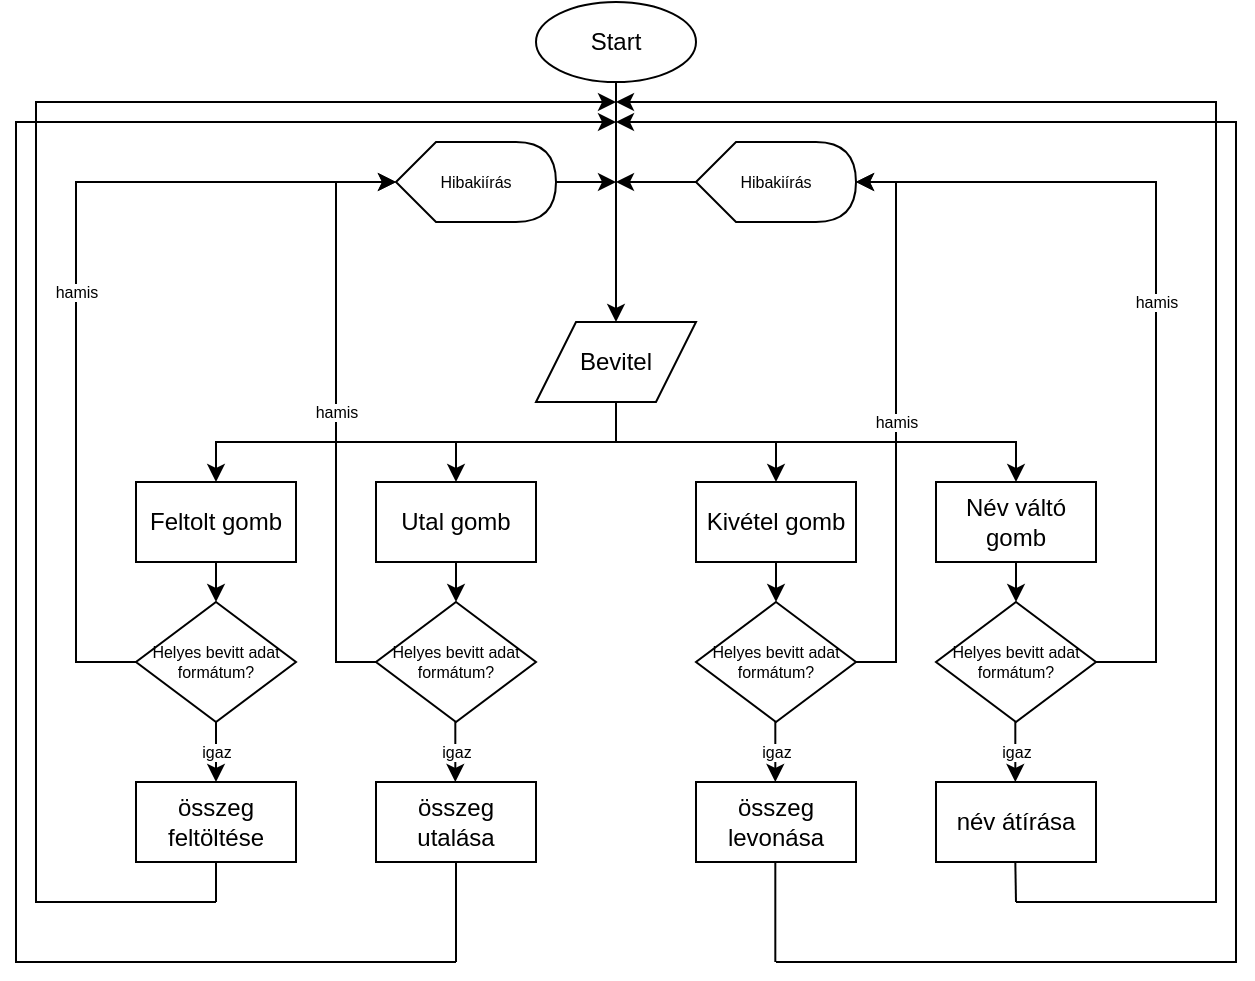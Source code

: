 <mxfile version="14.6.10" type="github">
  <diagram id="vDbKGLo74CbLBVvl6B0E" name="Page-1">
    <mxGraphModel dx="981" dy="526" grid="1" gridSize="10" guides="1" tooltips="1" connect="1" arrows="1" fold="1" page="1" pageScale="1" pageWidth="827" pageHeight="1169" math="0" shadow="0">
      <root>
        <mxCell id="0" />
        <mxCell id="1" parent="0" />
        <mxCell id="kTIKzRX_B3F1nx6rXP76-1" value="Helyes bevitt adat formátum?" style="rhombus;whiteSpace=wrap;html=1;fontSize=8;" vertex="1" parent="1">
          <mxGeometry x="160" y="340" width="80" height="60" as="geometry" />
        </mxCell>
        <mxCell id="kTIKzRX_B3F1nx6rXP76-2" value="Start" style="ellipse;whiteSpace=wrap;html=1;" vertex="1" parent="1">
          <mxGeometry x="360" y="40" width="80" height="40" as="geometry" />
        </mxCell>
        <mxCell id="kTIKzRX_B3F1nx6rXP76-3" value="Bevitel" style="shape=parallelogram;perimeter=parallelogramPerimeter;whiteSpace=wrap;html=1;fixedSize=1;" vertex="1" parent="1">
          <mxGeometry x="360" y="200" width="80" height="40" as="geometry" />
        </mxCell>
        <mxCell id="kTIKzRX_B3F1nx6rXP76-4" value="" style="edgeStyle=elbowEdgeStyle;elbow=vertical;endArrow=classic;html=1;rounded=0;exitX=0.5;exitY=1;exitDx=0;exitDy=0;" edge="1" parent="1" source="kTIKzRX_B3F1nx6rXP76-2" target="kTIKzRX_B3F1nx6rXP76-3">
          <mxGeometry width="50" height="50" relative="1" as="geometry">
            <mxPoint x="390" y="300" as="sourcePoint" />
            <mxPoint x="400" y="100" as="targetPoint" />
          </mxGeometry>
        </mxCell>
        <mxCell id="kTIKzRX_B3F1nx6rXP76-5" value="" style="edgeStyle=elbowEdgeStyle;elbow=vertical;endArrow=classic;html=1;rounded=0;" edge="1" parent="1" source="kTIKzRX_B3F1nx6rXP76-3">
          <mxGeometry width="50" height="50" relative="1" as="geometry">
            <mxPoint x="390" y="400" as="sourcePoint" />
            <mxPoint x="480" y="280" as="targetPoint" />
          </mxGeometry>
        </mxCell>
        <mxCell id="kTIKzRX_B3F1nx6rXP76-6" value="" style="edgeStyle=elbowEdgeStyle;elbow=vertical;endArrow=classic;html=1;rounded=0;exitX=0.5;exitY=1;exitDx=0;exitDy=0;" edge="1" parent="1" source="kTIKzRX_B3F1nx6rXP76-3">
          <mxGeometry width="50" height="50" relative="1" as="geometry">
            <mxPoint x="390" y="400" as="sourcePoint" />
            <mxPoint x="320" y="280" as="targetPoint" />
          </mxGeometry>
        </mxCell>
        <mxCell id="kTIKzRX_B3F1nx6rXP76-7" value="" style="edgeStyle=elbowEdgeStyle;elbow=vertical;endArrow=classic;html=1;rounded=0;" edge="1" parent="1">
          <mxGeometry width="50" height="50" relative="1" as="geometry">
            <mxPoint x="400" y="240" as="sourcePoint" />
            <mxPoint x="600" y="280" as="targetPoint" />
          </mxGeometry>
        </mxCell>
        <mxCell id="kTIKzRX_B3F1nx6rXP76-8" value="" style="edgeStyle=elbowEdgeStyle;elbow=vertical;endArrow=classic;html=1;rounded=0;exitX=0.5;exitY=1;exitDx=0;exitDy=0;" edge="1" parent="1" source="kTIKzRX_B3F1nx6rXP76-3">
          <mxGeometry width="50" height="50" relative="1" as="geometry">
            <mxPoint x="390" y="400" as="sourcePoint" />
            <mxPoint x="200" y="280" as="targetPoint" />
          </mxGeometry>
        </mxCell>
        <mxCell id="kTIKzRX_B3F1nx6rXP76-9" value="Feltolt gomb" style="rounded=0;whiteSpace=wrap;html=1;" vertex="1" parent="1">
          <mxGeometry x="160" y="280" width="80" height="40" as="geometry" />
        </mxCell>
        <mxCell id="kTIKzRX_B3F1nx6rXP76-10" value="Utal gomb" style="rounded=0;whiteSpace=wrap;html=1;" vertex="1" parent="1">
          <mxGeometry x="280" y="280" width="80" height="40" as="geometry" />
        </mxCell>
        <mxCell id="kTIKzRX_B3F1nx6rXP76-11" value="Kivétel gomb" style="rounded=0;whiteSpace=wrap;html=1;" vertex="1" parent="1">
          <mxGeometry x="440" y="280" width="80" height="40" as="geometry" />
        </mxCell>
        <mxCell id="kTIKzRX_B3F1nx6rXP76-12" value="Név váltó gomb" style="rounded=0;whiteSpace=wrap;html=1;" vertex="1" parent="1">
          <mxGeometry x="560" y="280" width="80" height="40" as="geometry" />
        </mxCell>
        <mxCell id="kTIKzRX_B3F1nx6rXP76-13" value="Helyes bevitt adat formátum?" style="rhombus;whiteSpace=wrap;html=1;fontSize=8;" vertex="1" parent="1">
          <mxGeometry x="280" y="340" width="80" height="60" as="geometry" />
        </mxCell>
        <mxCell id="kTIKzRX_B3F1nx6rXP76-14" value="Helyes bevitt adat formátum?" style="rhombus;whiteSpace=wrap;html=1;fontSize=8;" vertex="1" parent="1">
          <mxGeometry x="440" y="340" width="80" height="60" as="geometry" />
        </mxCell>
        <mxCell id="kTIKzRX_B3F1nx6rXP76-15" value="Helyes bevitt adat formátum?" style="rhombus;whiteSpace=wrap;html=1;fontSize=8;" vertex="1" parent="1">
          <mxGeometry x="560" y="340" width="80" height="60" as="geometry" />
        </mxCell>
        <mxCell id="kTIKzRX_B3F1nx6rXP76-16" value="" style="edgeStyle=elbowEdgeStyle;elbow=vertical;endArrow=classic;html=1;rounded=0;fontSize=8;entryX=0.5;entryY=0;entryDx=0;entryDy=0;" edge="1" parent="1" target="kTIKzRX_B3F1nx6rXP76-1">
          <mxGeometry width="50" height="50" relative="1" as="geometry">
            <mxPoint x="200" y="320" as="sourcePoint" />
            <mxPoint x="440" y="320" as="targetPoint" />
          </mxGeometry>
        </mxCell>
        <mxCell id="kTIKzRX_B3F1nx6rXP76-17" value="" style="edgeStyle=elbowEdgeStyle;elbow=vertical;endArrow=classic;html=1;rounded=0;fontSize=8;entryX=0.5;entryY=0;entryDx=0;entryDy=0;" edge="1" parent="1" target="kTIKzRX_B3F1nx6rXP76-13">
          <mxGeometry width="50" height="50" relative="1" as="geometry">
            <mxPoint x="320" y="320" as="sourcePoint" />
            <mxPoint x="440" y="320" as="targetPoint" />
          </mxGeometry>
        </mxCell>
        <mxCell id="kTIKzRX_B3F1nx6rXP76-18" value="" style="edgeStyle=elbowEdgeStyle;elbow=vertical;endArrow=classic;html=1;rounded=0;fontSize=8;entryX=0.5;entryY=0;entryDx=0;entryDy=0;" edge="1" parent="1" target="kTIKzRX_B3F1nx6rXP76-14">
          <mxGeometry width="50" height="50" relative="1" as="geometry">
            <mxPoint x="480" y="320" as="sourcePoint" />
            <mxPoint x="440" y="320" as="targetPoint" />
          </mxGeometry>
        </mxCell>
        <mxCell id="kTIKzRX_B3F1nx6rXP76-19" value="" style="edgeStyle=elbowEdgeStyle;elbow=vertical;endArrow=classic;html=1;rounded=0;fontSize=8;entryX=0.5;entryY=0;entryDx=0;entryDy=0;" edge="1" parent="1" target="kTIKzRX_B3F1nx6rXP76-15">
          <mxGeometry width="50" height="50" relative="1" as="geometry">
            <mxPoint x="600" y="320" as="sourcePoint" />
            <mxPoint x="440" y="320" as="targetPoint" />
          </mxGeometry>
        </mxCell>
        <mxCell id="kTIKzRX_B3F1nx6rXP76-21" value="hamis" style="edgeStyle=elbowEdgeStyle;elbow=horizontal;endArrow=classic;html=1;rounded=0;fontSize=8;exitX=0;exitY=0.5;exitDx=0;exitDy=0;" edge="1" parent="1" source="kTIKzRX_B3F1nx6rXP76-1">
          <mxGeometry width="50" height="50" relative="1" as="geometry">
            <mxPoint x="160" y="270" as="sourcePoint" />
            <mxPoint x="290" y="130" as="targetPoint" />
            <Array as="points">
              <mxPoint x="130" y="200" />
            </Array>
          </mxGeometry>
        </mxCell>
        <mxCell id="kTIKzRX_B3F1nx6rXP76-22" value="hamis" style="edgeStyle=elbowEdgeStyle;elbow=horizontal;endArrow=classic;html=1;rounded=0;fontSize=8;exitX=0;exitY=0.5;exitDx=0;exitDy=0;" edge="1" parent="1" source="kTIKzRX_B3F1nx6rXP76-13">
          <mxGeometry width="50" height="50" relative="1" as="geometry">
            <mxPoint x="170" y="280" as="sourcePoint" />
            <mxPoint x="290" y="130" as="targetPoint" />
            <Array as="points">
              <mxPoint x="260" y="180" />
            </Array>
          </mxGeometry>
        </mxCell>
        <mxCell id="kTIKzRX_B3F1nx6rXP76-23" value="hamis" style="edgeStyle=elbowEdgeStyle;elbow=horizontal;endArrow=classic;html=1;rounded=0;fontSize=8;" edge="1" parent="1" source="kTIKzRX_B3F1nx6rXP76-14">
          <mxGeometry width="50" height="50" relative="1" as="geometry">
            <mxPoint x="180" y="290" as="sourcePoint" />
            <mxPoint x="520" y="130" as="targetPoint" />
            <Array as="points">
              <mxPoint x="540" y="150" />
              <mxPoint x="430" y="190" />
            </Array>
          </mxGeometry>
        </mxCell>
        <mxCell id="kTIKzRX_B3F1nx6rXP76-24" value="hamis" style="edgeStyle=elbowEdgeStyle;elbow=horizontal;endArrow=classic;html=1;rounded=0;fontSize=8;" edge="1" parent="1">
          <mxGeometry width="50" height="50" relative="1" as="geometry">
            <mxPoint x="640" y="370" as="sourcePoint" />
            <mxPoint x="520" y="130" as="targetPoint" />
            <Array as="points">
              <mxPoint x="670" y="250" />
            </Array>
          </mxGeometry>
        </mxCell>
        <mxCell id="kTIKzRX_B3F1nx6rXP76-25" value="igaz" style="edgeStyle=elbowEdgeStyle;elbow=vertical;endArrow=classic;html=1;rounded=0;fontSize=8;exitX=0.5;exitY=1;exitDx=0;exitDy=0;" edge="1" parent="1" source="kTIKzRX_B3F1nx6rXP76-1">
          <mxGeometry width="50" height="50" relative="1" as="geometry">
            <mxPoint x="390" y="440" as="sourcePoint" />
            <mxPoint x="200" y="430" as="targetPoint" />
          </mxGeometry>
        </mxCell>
        <mxCell id="kTIKzRX_B3F1nx6rXP76-26" value="igaz" style="edgeStyle=elbowEdgeStyle;elbow=vertical;endArrow=classic;html=1;rounded=0;fontSize=8;exitX=0.5;exitY=1;exitDx=0;exitDy=0;" edge="1" parent="1">
          <mxGeometry width="50" height="50" relative="1" as="geometry">
            <mxPoint x="319.66" y="400" as="sourcePoint" />
            <mxPoint x="319.66" y="430.0" as="targetPoint" />
          </mxGeometry>
        </mxCell>
        <mxCell id="kTIKzRX_B3F1nx6rXP76-27" value="igaz" style="edgeStyle=elbowEdgeStyle;elbow=vertical;endArrow=classic;html=1;rounded=0;fontSize=8;exitX=0.5;exitY=1;exitDx=0;exitDy=0;" edge="1" parent="1">
          <mxGeometry width="50" height="50" relative="1" as="geometry">
            <mxPoint x="479.66" y="400" as="sourcePoint" />
            <mxPoint x="479.66" y="430.0" as="targetPoint" />
          </mxGeometry>
        </mxCell>
        <mxCell id="kTIKzRX_B3F1nx6rXP76-28" value="igaz" style="edgeStyle=elbowEdgeStyle;elbow=vertical;endArrow=classic;html=1;rounded=0;fontSize=8;exitX=0.5;exitY=1;exitDx=0;exitDy=0;" edge="1" parent="1">
          <mxGeometry width="50" height="50" relative="1" as="geometry">
            <mxPoint x="599.66" y="400" as="sourcePoint" />
            <mxPoint x="599.66" y="430.0" as="targetPoint" />
          </mxGeometry>
        </mxCell>
        <mxCell id="kTIKzRX_B3F1nx6rXP76-30" value="összeg feltöltése" style="rounded=0;whiteSpace=wrap;html=1;" vertex="1" parent="1">
          <mxGeometry x="160" y="430" width="80" height="40" as="geometry" />
        </mxCell>
        <mxCell id="kTIKzRX_B3F1nx6rXP76-31" value="összeg utalása" style="rounded=0;whiteSpace=wrap;html=1;" vertex="1" parent="1">
          <mxGeometry x="280" y="430" width="80" height="40" as="geometry" />
        </mxCell>
        <mxCell id="kTIKzRX_B3F1nx6rXP76-32" value="összeg levonása" style="rounded=0;whiteSpace=wrap;html=1;" vertex="1" parent="1">
          <mxGeometry x="440" y="430" width="80" height="40" as="geometry" />
        </mxCell>
        <mxCell id="kTIKzRX_B3F1nx6rXP76-33" value="név átírása" style="rounded=0;whiteSpace=wrap;html=1;" vertex="1" parent="1">
          <mxGeometry x="560" y="430" width="80" height="40" as="geometry" />
        </mxCell>
        <mxCell id="kTIKzRX_B3F1nx6rXP76-34" value="Hibakiírás&lt;span style=&quot;color: rgba(0 , 0 , 0 , 0) ; font-family: monospace ; font-size: 0px&quot;&gt;%3CmxGraphModel%3E%3Croot%3E%3CmxCell%20id%3D%220%22%2F%3E%3CmxCell%20id%3D%221%22%20parent%3D%220%22%2F%3E%3CmxCell%20id%3D%222%22%20value%3D%22Feltolt%20gomb%22%20style%3D%22rounded%3D0%3BwhiteSpace%3Dwrap%3Bhtml%3D1%3B%22%20vertex%3D%221%22%20parent%3D%221%22%3E%3CmxGeometry%20x%3D%22160%22%20y%3D%22180%22%20width%3D%2280%22%20height%3D%2240%22%20as%3D%22geometry%22%2F%3E%3C%2FmxCell%3E%3C%2Froot%3E%3C%2FmxGraphModel%3E&lt;/span&gt;" style="shape=display;whiteSpace=wrap;html=1;fontSize=8;" vertex="1" parent="1">
          <mxGeometry x="440" y="110" width="80" height="40" as="geometry" />
        </mxCell>
        <mxCell id="kTIKzRX_B3F1nx6rXP76-35" value="Hibakiírás&lt;span style=&quot;color: rgba(0 , 0 , 0 , 0) ; font-family: monospace ; font-size: 0px&quot;&gt;%3CmxGraphModel%3E%3Croot%3E%3CmxCell%20id%3D%220%22%2F%3E%3CmxCell%20id%3D%221%22%20parent%3D%220%22%2F%3E%3CmxCell%20id%3D%222%22%20value%3D%22Feltolt%20gomb%22%20style%3D%22rounded%3D0%3BwhiteSpace%3Dwrap%3Bhtml%3D1%3B%22%20vertex%3D%221%22%20parent%3D%221%22%3E%3CmxGeometry%20x%3D%22160%22%20y%3D%22180%22%20width%3D%2280%22%20height%3D%2240%22%20as%3D%22geometry%22%2F%3E%3C%2FmxCell%3E%3C%2Froot%3E%3C%2FmxGraphModel%3E&lt;/span&gt;" style="shape=display;whiteSpace=wrap;html=1;fontSize=8;" vertex="1" parent="1">
          <mxGeometry x="290" y="110" width="80" height="40" as="geometry" />
        </mxCell>
        <mxCell id="kTIKzRX_B3F1nx6rXP76-37" value="" style="edgeStyle=elbowEdgeStyle;elbow=horizontal;endArrow=classic;html=1;rounded=0;fontSize=8;exitX=1;exitY=0.5;exitDx=0;exitDy=0;exitPerimeter=0;" edge="1" parent="1" source="kTIKzRX_B3F1nx6rXP76-35">
          <mxGeometry width="50" height="50" relative="1" as="geometry">
            <mxPoint x="390" y="320" as="sourcePoint" />
            <mxPoint x="400" y="130" as="targetPoint" />
          </mxGeometry>
        </mxCell>
        <mxCell id="kTIKzRX_B3F1nx6rXP76-38" value="" style="edgeStyle=elbowEdgeStyle;elbow=horizontal;endArrow=classic;html=1;rounded=0;fontSize=8;" edge="1" parent="1" source="kTIKzRX_B3F1nx6rXP76-34">
          <mxGeometry width="50" height="50" relative="1" as="geometry">
            <mxPoint x="380" y="140" as="sourcePoint" />
            <mxPoint x="400" y="130" as="targetPoint" />
          </mxGeometry>
        </mxCell>
        <mxCell id="kTIKzRX_B3F1nx6rXP76-40" value="" style="endArrow=none;html=1;rounded=0;edgeStyle=orthogonalEdgeStyle;fontSize=8;exitX=0.5;exitY=1;exitDx=0;exitDy=0;" edge="1" parent="1" source="kTIKzRX_B3F1nx6rXP76-30">
          <mxGeometry width="50" height="50" relative="1" as="geometry">
            <mxPoint x="390" y="320" as="sourcePoint" />
            <mxPoint x="200" y="490" as="targetPoint" />
          </mxGeometry>
        </mxCell>
        <mxCell id="kTIKzRX_B3F1nx6rXP76-41" value="" style="endArrow=none;html=1;rounded=0;edgeStyle=orthogonalEdgeStyle;fontSize=8;exitX=0.5;exitY=1;exitDx=0;exitDy=0;" edge="1" parent="1" source="kTIKzRX_B3F1nx6rXP76-31">
          <mxGeometry width="50" height="50" relative="1" as="geometry">
            <mxPoint x="210" y="480.0" as="sourcePoint" />
            <mxPoint x="320" y="520" as="targetPoint" />
          </mxGeometry>
        </mxCell>
        <mxCell id="kTIKzRX_B3F1nx6rXP76-42" value="" style="endArrow=none;html=1;rounded=0;edgeStyle=orthogonalEdgeStyle;fontSize=8;exitX=0.5;exitY=1;exitDx=0;exitDy=0;" edge="1" parent="1">
          <mxGeometry width="50" height="50" relative="1" as="geometry">
            <mxPoint x="479.66" y="470.0" as="sourcePoint" />
            <mxPoint x="479.66" y="520" as="targetPoint" />
          </mxGeometry>
        </mxCell>
        <mxCell id="kTIKzRX_B3F1nx6rXP76-43" value="" style="endArrow=none;html=1;rounded=0;edgeStyle=orthogonalEdgeStyle;fontSize=8;exitX=0.5;exitY=1;exitDx=0;exitDy=0;" edge="1" parent="1">
          <mxGeometry width="50" height="50" relative="1" as="geometry">
            <mxPoint x="599.66" y="470.0" as="sourcePoint" />
            <mxPoint x="600" y="490" as="targetPoint" />
            <Array as="points">
              <mxPoint x="600" y="470" />
              <mxPoint x="600" y="470" />
            </Array>
          </mxGeometry>
        </mxCell>
        <mxCell id="kTIKzRX_B3F1nx6rXP76-44" value="" style="edgeStyle=elbowEdgeStyle;elbow=horizontal;endArrow=classic;html=1;rounded=0;fontSize=8;" edge="1" parent="1">
          <mxGeometry width="50" height="50" relative="1" as="geometry">
            <mxPoint x="200" y="490" as="sourcePoint" />
            <mxPoint x="400" y="90" as="targetPoint" />
            <Array as="points">
              <mxPoint x="110" y="310" />
            </Array>
          </mxGeometry>
        </mxCell>
        <mxCell id="kTIKzRX_B3F1nx6rXP76-45" value="" style="edgeStyle=elbowEdgeStyle;elbow=horizontal;endArrow=classic;html=1;rounded=0;fontSize=8;" edge="1" parent="1">
          <mxGeometry width="50" height="50" relative="1" as="geometry">
            <mxPoint x="320" y="520" as="sourcePoint" />
            <mxPoint x="400" y="100" as="targetPoint" />
            <Array as="points">
              <mxPoint x="100" y="330" />
            </Array>
          </mxGeometry>
        </mxCell>
        <mxCell id="kTIKzRX_B3F1nx6rXP76-46" value="" style="edgeStyle=elbowEdgeStyle;elbow=horizontal;endArrow=classic;html=1;rounded=0;fontSize=8;" edge="1" parent="1">
          <mxGeometry width="50" height="50" relative="1" as="geometry">
            <mxPoint x="480" y="520" as="sourcePoint" />
            <mxPoint x="400" y="100" as="targetPoint" />
            <Array as="points">
              <mxPoint x="710" y="300" />
            </Array>
          </mxGeometry>
        </mxCell>
        <mxCell id="kTIKzRX_B3F1nx6rXP76-47" value="" style="edgeStyle=elbowEdgeStyle;elbow=horizontal;endArrow=classic;html=1;rounded=0;fontSize=8;" edge="1" parent="1">
          <mxGeometry width="50" height="50" relative="1" as="geometry">
            <mxPoint x="600" y="490" as="sourcePoint" />
            <mxPoint x="400" y="90" as="targetPoint" />
            <Array as="points">
              <mxPoint x="700" y="320" />
            </Array>
          </mxGeometry>
        </mxCell>
      </root>
    </mxGraphModel>
  </diagram>
</mxfile>
